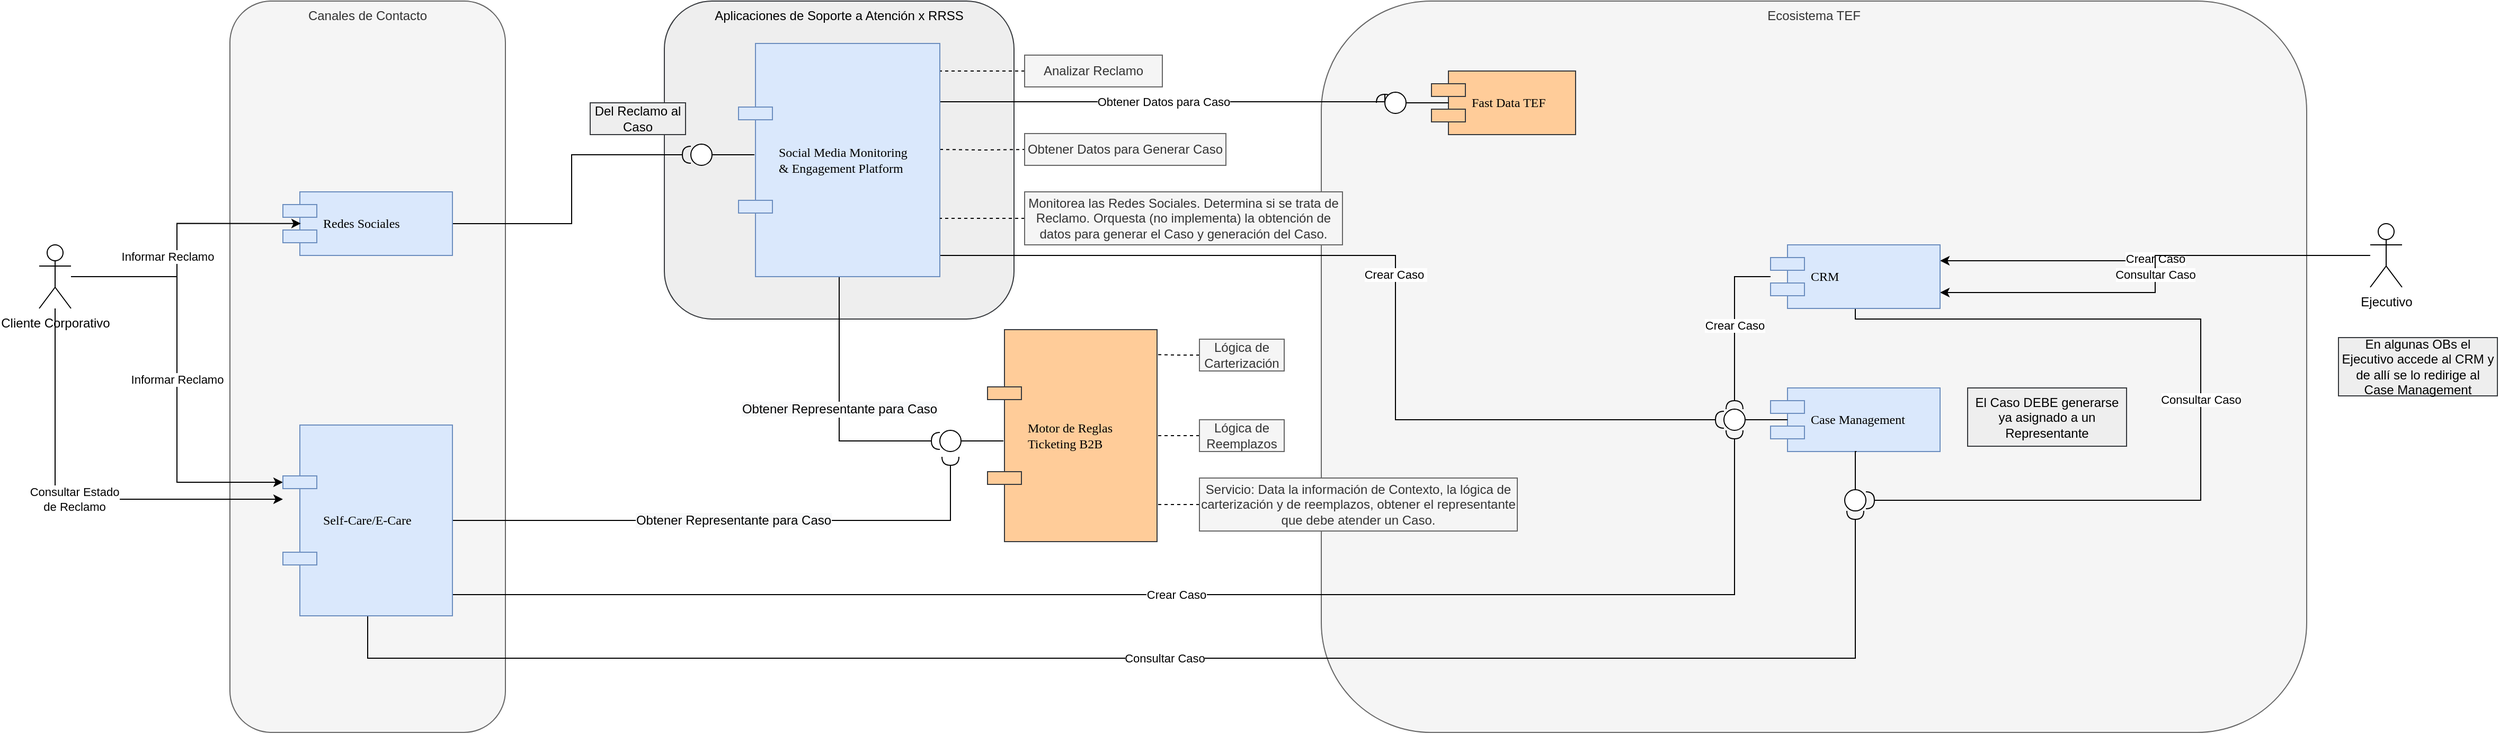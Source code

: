 <mxfile version="15.9.4" type="github">
  <diagram id="kzgOf68wSGbUfHz-_0Cc" name="Page-1">
    <mxGraphModel dx="1019" dy="555" grid="1" gridSize="10" guides="1" tooltips="1" connect="1" arrows="1" fold="1" page="1" pageScale="1" pageWidth="3300" pageHeight="4681" math="0" shadow="0">
      <root>
        <mxCell id="0" />
        <mxCell id="1" parent="0" />
        <mxCell id="LpdoW_9JMqIotmGDeJkZ-57" value="&lt;div style=&quot;text-align: justify&quot;&gt;&lt;span&gt;Ecosistema TEF&lt;/span&gt;&lt;/div&gt;" style="rounded=1;whiteSpace=wrap;html=1;verticalAlign=top;fillColor=#f5f5f5;fontColor=#333333;strokeColor=#666666;" parent="1" vertex="1">
          <mxGeometry x="1930" y="350" width="930" height="690" as="geometry" />
        </mxCell>
        <mxCell id="LpdoW_9JMqIotmGDeJkZ-58" value="Aplicaciones de Soporte a Atención x RRSS" style="rounded=1;whiteSpace=wrap;html=1;strokeColor=#36393d;fillColor=#eeeeee;verticalAlign=top;" parent="1" vertex="1">
          <mxGeometry x="1310" y="350" width="330" height="300" as="geometry" />
        </mxCell>
        <mxCell id="LpdoW_9JMqIotmGDeJkZ-10" value="&lt;div style=&quot;text-align: justify&quot;&gt;&lt;span&gt;Canales de Contacto&lt;/span&gt;&lt;/div&gt;" style="rounded=1;whiteSpace=wrap;html=1;verticalAlign=top;fillColor=#f5f5f5;fontColor=#333333;strokeColor=#666666;" parent="1" vertex="1">
          <mxGeometry x="900" y="350" width="260" height="690" as="geometry" />
        </mxCell>
        <mxCell id="LpdoW_9JMqIotmGDeJkZ-56" style="edgeStyle=orthogonalEdgeStyle;rounded=0;orthogonalLoop=1;jettySize=auto;html=1;entryX=0;entryY=0.5;entryDx=0;entryDy=0;startArrow=none;startFill=0;endArrow=halfCircle;endFill=0;" parent="1" source="LpdoW_9JMqIotmGDeJkZ-1" target="LpdoW_9JMqIotmGDeJkZ-38" edge="1">
          <mxGeometry relative="1" as="geometry" />
        </mxCell>
        <mxCell id="LpdoW_9JMqIotmGDeJkZ-1" value="Redes Sociales" style="shape=component;align=left;spacingLeft=36;rounded=0;shadow=0;comic=0;labelBackgroundColor=none;strokeWidth=1;fontFamily=Verdana;fontSize=12;html=1;fillColor=#dae8fc;strokeColor=#6c8ebf;" parent="1" vertex="1">
          <mxGeometry x="950" y="530" width="160" height="60" as="geometry" />
        </mxCell>
        <mxCell id="LpdoW_9JMqIotmGDeJkZ-3" style="edgeStyle=orthogonalEdgeStyle;rounded=0;orthogonalLoop=1;jettySize=auto;html=1;entryX=0.106;entryY=0.497;entryDx=0;entryDy=0;entryPerimeter=0;" parent="1" source="LpdoW_9JMqIotmGDeJkZ-2" target="LpdoW_9JMqIotmGDeJkZ-1" edge="1">
          <mxGeometry relative="1" as="geometry" />
        </mxCell>
        <mxCell id="LpdoW_9JMqIotmGDeJkZ-4" value="Informar Reclamo" style="edgeLabel;html=1;align=center;verticalAlign=middle;resizable=0;points=[];" parent="LpdoW_9JMqIotmGDeJkZ-3" vertex="1" connectable="0">
          <mxGeometry x="-0.107" relative="1" as="geometry">
            <mxPoint x="-9" as="offset" />
          </mxGeometry>
        </mxCell>
        <mxCell id="LpdoW_9JMqIotmGDeJkZ-6" value="Informar Reclamo" style="edgeStyle=orthogonalEdgeStyle;rounded=0;orthogonalLoop=1;jettySize=auto;html=1;entryX=0;entryY=0.3;entryDx=0;entryDy=0;" parent="1" source="LpdoW_9JMqIotmGDeJkZ-2" target="LpdoW_9JMqIotmGDeJkZ-5" edge="1">
          <mxGeometry relative="1" as="geometry" />
        </mxCell>
        <mxCell id="zNlmrGA9Vb_LrglZSPZl-1" value="Consultar Estado &lt;br&gt;de Reclamo" style="edgeStyle=orthogonalEdgeStyle;rounded=0;orthogonalLoop=1;jettySize=auto;html=1;" edge="1" parent="1" source="LpdoW_9JMqIotmGDeJkZ-2" target="LpdoW_9JMqIotmGDeJkZ-5">
          <mxGeometry relative="1" as="geometry">
            <Array as="points">
              <mxPoint x="735" y="820" />
            </Array>
          </mxGeometry>
        </mxCell>
        <mxCell id="LpdoW_9JMqIotmGDeJkZ-2" value="Cliente Corporativo" style="shape=umlActor;verticalLabelPosition=bottom;verticalAlign=top;html=1;outlineConnect=0;" parent="1" vertex="1">
          <mxGeometry x="720" y="580" width="30" height="60" as="geometry" />
        </mxCell>
        <mxCell id="LpdoW_9JMqIotmGDeJkZ-59" value="&lt;span style=&quot;font-size: 12px ; background-color: rgb(248 , 249 , 250)&quot;&gt;Obtener Representante para Caso&lt;/span&gt;" style="edgeStyle=orthogonalEdgeStyle;rounded=0;orthogonalLoop=1;jettySize=auto;html=1;startArrow=none;startFill=0;endArrow=halfCircle;endFill=0;" parent="1" source="LpdoW_9JMqIotmGDeJkZ-5" edge="1">
          <mxGeometry relative="1" as="geometry">
            <mxPoint x="1580" y="780" as="targetPoint" />
            <Array as="points">
              <mxPoint x="1580" y="840" />
            </Array>
          </mxGeometry>
        </mxCell>
        <mxCell id="LpdoW_9JMqIotmGDeJkZ-60" value="Crear Caso" style="edgeStyle=orthogonalEdgeStyle;rounded=0;orthogonalLoop=1;jettySize=auto;html=1;entryX=0.5;entryY=1;entryDx=0;entryDy=0;startArrow=none;startFill=0;endArrow=halfCircle;endFill=0;" parent="1" source="LpdoW_9JMqIotmGDeJkZ-5" target="LpdoW_9JMqIotmGDeJkZ-50" edge="1">
          <mxGeometry relative="1" as="geometry">
            <Array as="points">
              <mxPoint x="1030" y="910" />
              <mxPoint x="2320" y="910" />
            </Array>
          </mxGeometry>
        </mxCell>
        <mxCell id="zNlmrGA9Vb_LrglZSPZl-7" value="Consultar Caso" style="edgeStyle=orthogonalEdgeStyle;rounded=0;orthogonalLoop=1;jettySize=auto;html=1;entryX=0.5;entryY=1;entryDx=0;entryDy=0;endArrow=halfCircle;endFill=0;" edge="1" parent="1" source="LpdoW_9JMqIotmGDeJkZ-5" target="zNlmrGA9Vb_LrglZSPZl-3">
          <mxGeometry relative="1" as="geometry">
            <Array as="points">
              <mxPoint x="1030" y="970" />
              <mxPoint x="2434" y="970" />
            </Array>
          </mxGeometry>
        </mxCell>
        <mxCell id="LpdoW_9JMqIotmGDeJkZ-5" value="Self-Care/E-Care" style="shape=component;align=left;spacingLeft=36;rounded=0;shadow=0;comic=0;labelBackgroundColor=none;strokeWidth=1;fontFamily=Verdana;fontSize=12;html=1;fillColor=#dae8fc;strokeColor=#6c8ebf;" parent="1" vertex="1">
          <mxGeometry x="950" y="750" width="160" height="180" as="geometry" />
        </mxCell>
        <mxCell id="zNlmrGA9Vb_LrglZSPZl-16" value="Crear Caso" style="edgeStyle=orthogonalEdgeStyle;rounded=0;orthogonalLoop=1;jettySize=auto;html=1;endArrow=classic;endFill=1;entryX=1;entryY=0.25;entryDx=0;entryDy=0;" edge="1" parent="1" source="LpdoW_9JMqIotmGDeJkZ-7" target="zNlmrGA9Vb_LrglZSPZl-14">
          <mxGeometry relative="1" as="geometry" />
        </mxCell>
        <mxCell id="zNlmrGA9Vb_LrglZSPZl-20" value="Consultar Caso" style="edgeStyle=orthogonalEdgeStyle;rounded=0;orthogonalLoop=1;jettySize=auto;html=1;entryX=1;entryY=0.75;entryDx=0;entryDy=0;endArrow=classic;endFill=1;" edge="1" parent="1" source="LpdoW_9JMqIotmGDeJkZ-7" target="zNlmrGA9Vb_LrglZSPZl-14">
          <mxGeometry relative="1" as="geometry" />
        </mxCell>
        <mxCell id="LpdoW_9JMqIotmGDeJkZ-7" value="Ejecutivo" style="shape=umlActor;verticalLabelPosition=bottom;verticalAlign=top;html=1;outlineConnect=0;" parent="1" vertex="1">
          <mxGeometry x="2920" y="560" width="30" height="60" as="geometry" />
        </mxCell>
        <mxCell id="LpdoW_9JMqIotmGDeJkZ-11" value="Motor de Reglas &lt;br&gt;Ticketing B2B" style="shape=component;align=left;spacingLeft=36;rounded=0;shadow=0;comic=0;labelBackgroundColor=none;strokeWidth=1;fontFamily=Verdana;fontSize=12;html=1;fillColor=#ffcc99;strokeColor=#36393d;" parent="1" vertex="1">
          <mxGeometry x="1615" y="660" width="160" height="200" as="geometry" />
        </mxCell>
        <mxCell id="LpdoW_9JMqIotmGDeJkZ-13" style="edgeStyle=orthogonalEdgeStyle;rounded=0;orthogonalLoop=1;jettySize=auto;html=1;entryX=1.002;entryY=0.118;entryDx=0;entryDy=0;entryPerimeter=0;endArrow=none;endFill=0;dashed=1;" parent="1" source="LpdoW_9JMqIotmGDeJkZ-12" target="LpdoW_9JMqIotmGDeJkZ-11" edge="1">
          <mxGeometry relative="1" as="geometry" />
        </mxCell>
        <mxCell id="LpdoW_9JMqIotmGDeJkZ-12" value="Lógica de Carterización" style="text;html=1;strokeColor=#666666;fillColor=#f5f5f5;align=center;verticalAlign=middle;whiteSpace=wrap;rounded=0;fontColor=#333333;" parent="1" vertex="1">
          <mxGeometry x="1815" y="669" width="80" height="30" as="geometry" />
        </mxCell>
        <mxCell id="LpdoW_9JMqIotmGDeJkZ-15" value="" style="edgeStyle=orthogonalEdgeStyle;rounded=0;orthogonalLoop=1;jettySize=auto;html=1;endArrow=none;endFill=0;dashed=1;" parent="1" source="LpdoW_9JMqIotmGDeJkZ-14" target="LpdoW_9JMqIotmGDeJkZ-11" edge="1">
          <mxGeometry relative="1" as="geometry" />
        </mxCell>
        <mxCell id="LpdoW_9JMqIotmGDeJkZ-14" value="Lógica de Reemplazos" style="text;html=1;strokeColor=#666666;fillColor=#f5f5f5;align=center;verticalAlign=middle;whiteSpace=wrap;rounded=0;fontColor=#333333;" parent="1" vertex="1">
          <mxGeometry x="1815" y="745" width="80" height="30" as="geometry" />
        </mxCell>
        <mxCell id="LpdoW_9JMqIotmGDeJkZ-18" style="edgeStyle=orthogonalEdgeStyle;rounded=0;orthogonalLoop=1;jettySize=auto;html=1;entryX=1;entryY=0.825;entryDx=0;entryDy=0;endArrow=none;endFill=0;entryPerimeter=0;dashed=1;" parent="1" source="LpdoW_9JMqIotmGDeJkZ-16" target="LpdoW_9JMqIotmGDeJkZ-11" edge="1">
          <mxGeometry relative="1" as="geometry" />
        </mxCell>
        <mxCell id="LpdoW_9JMqIotmGDeJkZ-16" value="Servicio: Data la información de Contexto, la lógica de carterización y de reemplazos, obtener el representante que debe atender un Caso." style="text;html=1;strokeColor=#666666;fillColor=#f5f5f5;align=center;verticalAlign=middle;whiteSpace=wrap;rounded=0;fontColor=#333333;" parent="1" vertex="1">
          <mxGeometry x="1815" y="800" width="300" height="50" as="geometry" />
        </mxCell>
        <mxCell id="LpdoW_9JMqIotmGDeJkZ-19" value="" style="ellipse;whiteSpace=wrap;html=1;rounded=0;shadow=0;comic=0;labelBackgroundColor=none;strokeWidth=1;fontFamily=Verdana;fontSize=12;align=center;" parent="1" vertex="1">
          <mxGeometry x="1570" y="755" width="20" height="20" as="geometry" />
        </mxCell>
        <mxCell id="LpdoW_9JMqIotmGDeJkZ-20" style="edgeStyle=elbowEdgeStyle;rounded=0;html=1;labelBackgroundColor=none;startArrow=none;startFill=0;startSize=8;endArrow=none;endFill=0;endSize=16;fontFamily=Verdana;fontSize=12;" parent="1" source="LpdoW_9JMqIotmGDeJkZ-19" edge="1">
          <mxGeometry relative="1" as="geometry">
            <mxPoint x="1630.0" y="765" as="targetPoint" />
          </mxGeometry>
        </mxCell>
        <mxCell id="LpdoW_9JMqIotmGDeJkZ-46" value="Obtener Datos para Caso" style="edgeStyle=orthogonalEdgeStyle;rounded=0;orthogonalLoop=1;jettySize=auto;html=1;entryX=0;entryY=0.5;entryDx=0;entryDy=0;endArrow=halfCircle;endFill=0;" parent="1" source="LpdoW_9JMqIotmGDeJkZ-31" target="LpdoW_9JMqIotmGDeJkZ-44" edge="1">
          <mxGeometry relative="1" as="geometry">
            <Array as="points">
              <mxPoint x="1610" y="445" />
              <mxPoint x="1610" y="445" />
            </Array>
          </mxGeometry>
        </mxCell>
        <mxCell id="LpdoW_9JMqIotmGDeJkZ-48" value="&lt;span style=&quot;font-size: 12px ; background-color: rgb(248 , 249 , 250)&quot;&gt;Obtener Representante para Caso&lt;/span&gt;" style="edgeStyle=orthogonalEdgeStyle;rounded=0;orthogonalLoop=1;jettySize=auto;html=1;entryX=0;entryY=0.5;entryDx=0;entryDy=0;endArrow=halfCircle;endFill=0;" parent="1" source="LpdoW_9JMqIotmGDeJkZ-31" target="LpdoW_9JMqIotmGDeJkZ-19" edge="1">
          <mxGeometry relative="1" as="geometry" />
        </mxCell>
        <mxCell id="LpdoW_9JMqIotmGDeJkZ-52" value="Crear Caso&amp;nbsp;" style="edgeStyle=orthogonalEdgeStyle;rounded=0;orthogonalLoop=1;jettySize=auto;html=1;entryX=0;entryY=0.5;entryDx=0;entryDy=0;endArrow=halfCircle;endFill=0;" parent="1" source="LpdoW_9JMqIotmGDeJkZ-31" target="LpdoW_9JMqIotmGDeJkZ-50" edge="1">
          <mxGeometry relative="1" as="geometry">
            <Array as="points">
              <mxPoint x="2000" y="590" />
              <mxPoint x="2000" y="745" />
            </Array>
          </mxGeometry>
        </mxCell>
        <mxCell id="LpdoW_9JMqIotmGDeJkZ-54" style="edgeStyle=orthogonalEdgeStyle;rounded=0;orthogonalLoop=1;jettySize=auto;html=1;entryX=0;entryY=0.5;entryDx=0;entryDy=0;endArrow=none;endFill=0;dashed=1;" parent="1" target="LpdoW_9JMqIotmGDeJkZ-35" edge="1">
          <mxGeometry relative="1" as="geometry">
            <mxPoint x="1570" y="490" as="sourcePoint" />
          </mxGeometry>
        </mxCell>
        <mxCell id="LpdoW_9JMqIotmGDeJkZ-31" value="Social Media Monitoring &lt;br&gt;&amp;amp; Engagement Platform" style="shape=component;align=left;spacingLeft=36;rounded=0;shadow=0;comic=0;labelBackgroundColor=none;strokeWidth=1;fontFamily=Verdana;fontSize=12;html=1;fillColor=#dae8fc;strokeColor=#6c8ebf;" parent="1" vertex="1">
          <mxGeometry x="1380" y="390" width="190" height="220" as="geometry" />
        </mxCell>
        <mxCell id="LpdoW_9JMqIotmGDeJkZ-32" style="edgeStyle=orthogonalEdgeStyle;rounded=0;orthogonalLoop=1;jettySize=auto;html=1;entryX=1.002;entryY=0.118;entryDx=0;entryDy=0;entryPerimeter=0;endArrow=none;endFill=0;dashed=1;" parent="1" source="LpdoW_9JMqIotmGDeJkZ-33" target="LpdoW_9JMqIotmGDeJkZ-31" edge="1">
          <mxGeometry relative="1" as="geometry" />
        </mxCell>
        <mxCell id="LpdoW_9JMqIotmGDeJkZ-33" value="Analizar Reclamo" style="text;html=1;strokeColor=#666666;fillColor=#f5f5f5;align=center;verticalAlign=middle;whiteSpace=wrap;rounded=0;fontColor=#333333;" parent="1" vertex="1">
          <mxGeometry x="1650" y="401" width="130" height="30" as="geometry" />
        </mxCell>
        <mxCell id="LpdoW_9JMqIotmGDeJkZ-35" value="Obtener Datos para Generar Caso" style="text;html=1;strokeColor=#666666;fillColor=#f5f5f5;align=center;verticalAlign=middle;whiteSpace=wrap;rounded=0;fontColor=#333333;" parent="1" vertex="1">
          <mxGeometry x="1650" y="475" width="190" height="30" as="geometry" />
        </mxCell>
        <mxCell id="LpdoW_9JMqIotmGDeJkZ-36" style="edgeStyle=orthogonalEdgeStyle;rounded=0;orthogonalLoop=1;jettySize=auto;html=1;entryX=1;entryY=0.75;entryDx=0;entryDy=0;endArrow=none;endFill=0;dashed=1;" parent="1" source="LpdoW_9JMqIotmGDeJkZ-37" target="LpdoW_9JMqIotmGDeJkZ-31" edge="1">
          <mxGeometry relative="1" as="geometry" />
        </mxCell>
        <mxCell id="LpdoW_9JMqIotmGDeJkZ-37" value="Monitorea las Redes Sociales. Determina si se trata de Reclamo. Orquesta (no implementa) la obtención de datos para generar el Caso y generación del Caso." style="text;html=1;strokeColor=#666666;fillColor=#f5f5f5;align=center;verticalAlign=middle;whiteSpace=wrap;rounded=0;fontColor=#333333;" parent="1" vertex="1">
          <mxGeometry x="1650" y="530" width="300" height="50" as="geometry" />
        </mxCell>
        <mxCell id="LpdoW_9JMqIotmGDeJkZ-38" value="" style="ellipse;whiteSpace=wrap;html=1;rounded=0;shadow=0;comic=0;labelBackgroundColor=none;strokeWidth=1;fontFamily=Verdana;fontSize=12;align=center;" parent="1" vertex="1">
          <mxGeometry x="1335" y="485" width="20" height="20" as="geometry" />
        </mxCell>
        <mxCell id="LpdoW_9JMqIotmGDeJkZ-39" style="edgeStyle=elbowEdgeStyle;rounded=0;html=1;labelBackgroundColor=none;startArrow=none;startFill=0;startSize=8;endArrow=none;endFill=0;endSize=16;fontFamily=Verdana;fontSize=12;" parent="1" source="LpdoW_9JMqIotmGDeJkZ-38" edge="1">
          <mxGeometry relative="1" as="geometry">
            <mxPoint x="1395" y="495" as="targetPoint" />
          </mxGeometry>
        </mxCell>
        <mxCell id="LpdoW_9JMqIotmGDeJkZ-40" value="Del Reclamo al Caso" style="text;html=1;strokeColor=#36393d;fillColor=#eeeeee;align=center;verticalAlign=middle;whiteSpace=wrap;rounded=0;" parent="1" vertex="1">
          <mxGeometry x="1240" y="446" width="90" height="30" as="geometry" />
        </mxCell>
        <mxCell id="LpdoW_9JMqIotmGDeJkZ-43" value="Fast Data TEF" style="shape=component;align=left;spacingLeft=36;rounded=0;shadow=0;comic=0;labelBackgroundColor=none;strokeWidth=1;fontFamily=Verdana;fontSize=12;html=1;fillColor=#ffcc99;strokeColor=#36393d;" parent="1" vertex="1">
          <mxGeometry x="2034" y="416" width="136" height="60" as="geometry" />
        </mxCell>
        <mxCell id="LpdoW_9JMqIotmGDeJkZ-44" value="" style="ellipse;whiteSpace=wrap;html=1;rounded=0;shadow=0;comic=0;labelBackgroundColor=none;strokeWidth=1;fontFamily=Verdana;fontSize=12;align=center;" parent="1" vertex="1">
          <mxGeometry x="1990" y="436" width="20" height="20" as="geometry" />
        </mxCell>
        <mxCell id="LpdoW_9JMqIotmGDeJkZ-45" style="edgeStyle=elbowEdgeStyle;rounded=0;html=1;labelBackgroundColor=none;startArrow=none;startFill=0;startSize=8;endArrow=none;endFill=0;endSize=16;fontFamily=Verdana;fontSize=12;" parent="1" source="LpdoW_9JMqIotmGDeJkZ-44" edge="1">
          <mxGeometry relative="1" as="geometry">
            <mxPoint x="2050" y="446" as="targetPoint" />
          </mxGeometry>
        </mxCell>
        <mxCell id="LpdoW_9JMqIotmGDeJkZ-49" value="Case Management" style="shape=component;align=left;spacingLeft=36;rounded=0;shadow=0;comic=0;labelBackgroundColor=none;strokeWidth=1;fontFamily=Verdana;fontSize=12;html=1;fillColor=#dae8fc;strokeColor=#6c8ebf;" parent="1" vertex="1">
          <mxGeometry x="2354" y="715" width="160" height="60" as="geometry" />
        </mxCell>
        <mxCell id="LpdoW_9JMqIotmGDeJkZ-50" value="" style="ellipse;whiteSpace=wrap;html=1;rounded=0;shadow=0;comic=0;labelBackgroundColor=none;strokeWidth=1;fontFamily=Verdana;fontSize=12;align=center;" parent="1" vertex="1">
          <mxGeometry x="2310" y="735" width="20" height="20" as="geometry" />
        </mxCell>
        <mxCell id="LpdoW_9JMqIotmGDeJkZ-51" style="edgeStyle=elbowEdgeStyle;rounded=0;html=1;labelBackgroundColor=none;startArrow=none;startFill=0;startSize=8;endArrow=none;endFill=0;endSize=16;fontFamily=Verdana;fontSize=12;" parent="1" source="LpdoW_9JMqIotmGDeJkZ-50" edge="1">
          <mxGeometry relative="1" as="geometry">
            <mxPoint x="2370" y="745" as="targetPoint" />
          </mxGeometry>
        </mxCell>
        <mxCell id="zNlmrGA9Vb_LrglZSPZl-2" style="edgeStyle=orthogonalEdgeStyle;rounded=0;orthogonalLoop=1;jettySize=auto;html=1;exitX=0.863;exitY=0.983;exitDx=0;exitDy=0;entryX=0.5;entryY=0;entryDx=0;entryDy=0;exitPerimeter=0;endArrow=none;endFill=0;" edge="1" parent="1" target="zNlmrGA9Vb_LrglZSPZl-3">
          <mxGeometry relative="1" as="geometry">
            <mxPoint x="2435.08" y="775" as="sourcePoint" />
          </mxGeometry>
        </mxCell>
        <mxCell id="zNlmrGA9Vb_LrglZSPZl-3" value="" style="ellipse;whiteSpace=wrap;html=1;rounded=0;shadow=0;comic=0;labelBackgroundColor=none;strokeWidth=1;fontFamily=Verdana;fontSize=12;align=center;" vertex="1" parent="1">
          <mxGeometry x="2424" y="811.02" width="20" height="20" as="geometry" />
        </mxCell>
        <mxCell id="zNlmrGA9Vb_LrglZSPZl-9" value="El Caso DEBE generarse ya asignado a un Representante" style="text;html=1;strokeColor=#36393d;fillColor=#eeeeee;align=center;verticalAlign=middle;whiteSpace=wrap;rounded=0;" vertex="1" parent="1">
          <mxGeometry x="2540" y="715" width="150" height="55" as="geometry" />
        </mxCell>
        <mxCell id="zNlmrGA9Vb_LrglZSPZl-17" value="Crear Caso" style="edgeStyle=orthogonalEdgeStyle;rounded=0;orthogonalLoop=1;jettySize=auto;html=1;entryX=0.5;entryY=0;entryDx=0;entryDy=0;endArrow=halfCircle;endFill=0;" edge="1" parent="1" source="zNlmrGA9Vb_LrglZSPZl-14" target="LpdoW_9JMqIotmGDeJkZ-50">
          <mxGeometry relative="1" as="geometry" />
        </mxCell>
        <mxCell id="zNlmrGA9Vb_LrglZSPZl-18" value="Consultar Caso" style="edgeStyle=orthogonalEdgeStyle;rounded=0;orthogonalLoop=1;jettySize=auto;html=1;entryX=1;entryY=0.5;entryDx=0;entryDy=0;endArrow=halfCircle;endFill=0;" edge="1" parent="1" source="zNlmrGA9Vb_LrglZSPZl-14" target="zNlmrGA9Vb_LrglZSPZl-3">
          <mxGeometry relative="1" as="geometry">
            <Array as="points">
              <mxPoint x="2434" y="650" />
              <mxPoint x="2760" y="650" />
              <mxPoint x="2760" y="821" />
            </Array>
          </mxGeometry>
        </mxCell>
        <mxCell id="zNlmrGA9Vb_LrglZSPZl-14" value="CRM" style="shape=component;align=left;spacingLeft=36;rounded=0;shadow=0;comic=0;labelBackgroundColor=none;strokeWidth=1;fontFamily=Verdana;fontSize=12;html=1;fillColor=#dae8fc;strokeColor=#6c8ebf;" vertex="1" parent="1">
          <mxGeometry x="2354" y="580" width="160" height="60" as="geometry" />
        </mxCell>
        <mxCell id="zNlmrGA9Vb_LrglZSPZl-21" value="En algunas OBs el Ejecutivo accede al CRM y de allí se lo redirige al Case Management" style="text;html=1;strokeColor=#36393d;fillColor=#eeeeee;align=center;verticalAlign=middle;whiteSpace=wrap;rounded=0;" vertex="1" parent="1">
          <mxGeometry x="2890" y="667.5" width="150" height="55" as="geometry" />
        </mxCell>
      </root>
    </mxGraphModel>
  </diagram>
</mxfile>
